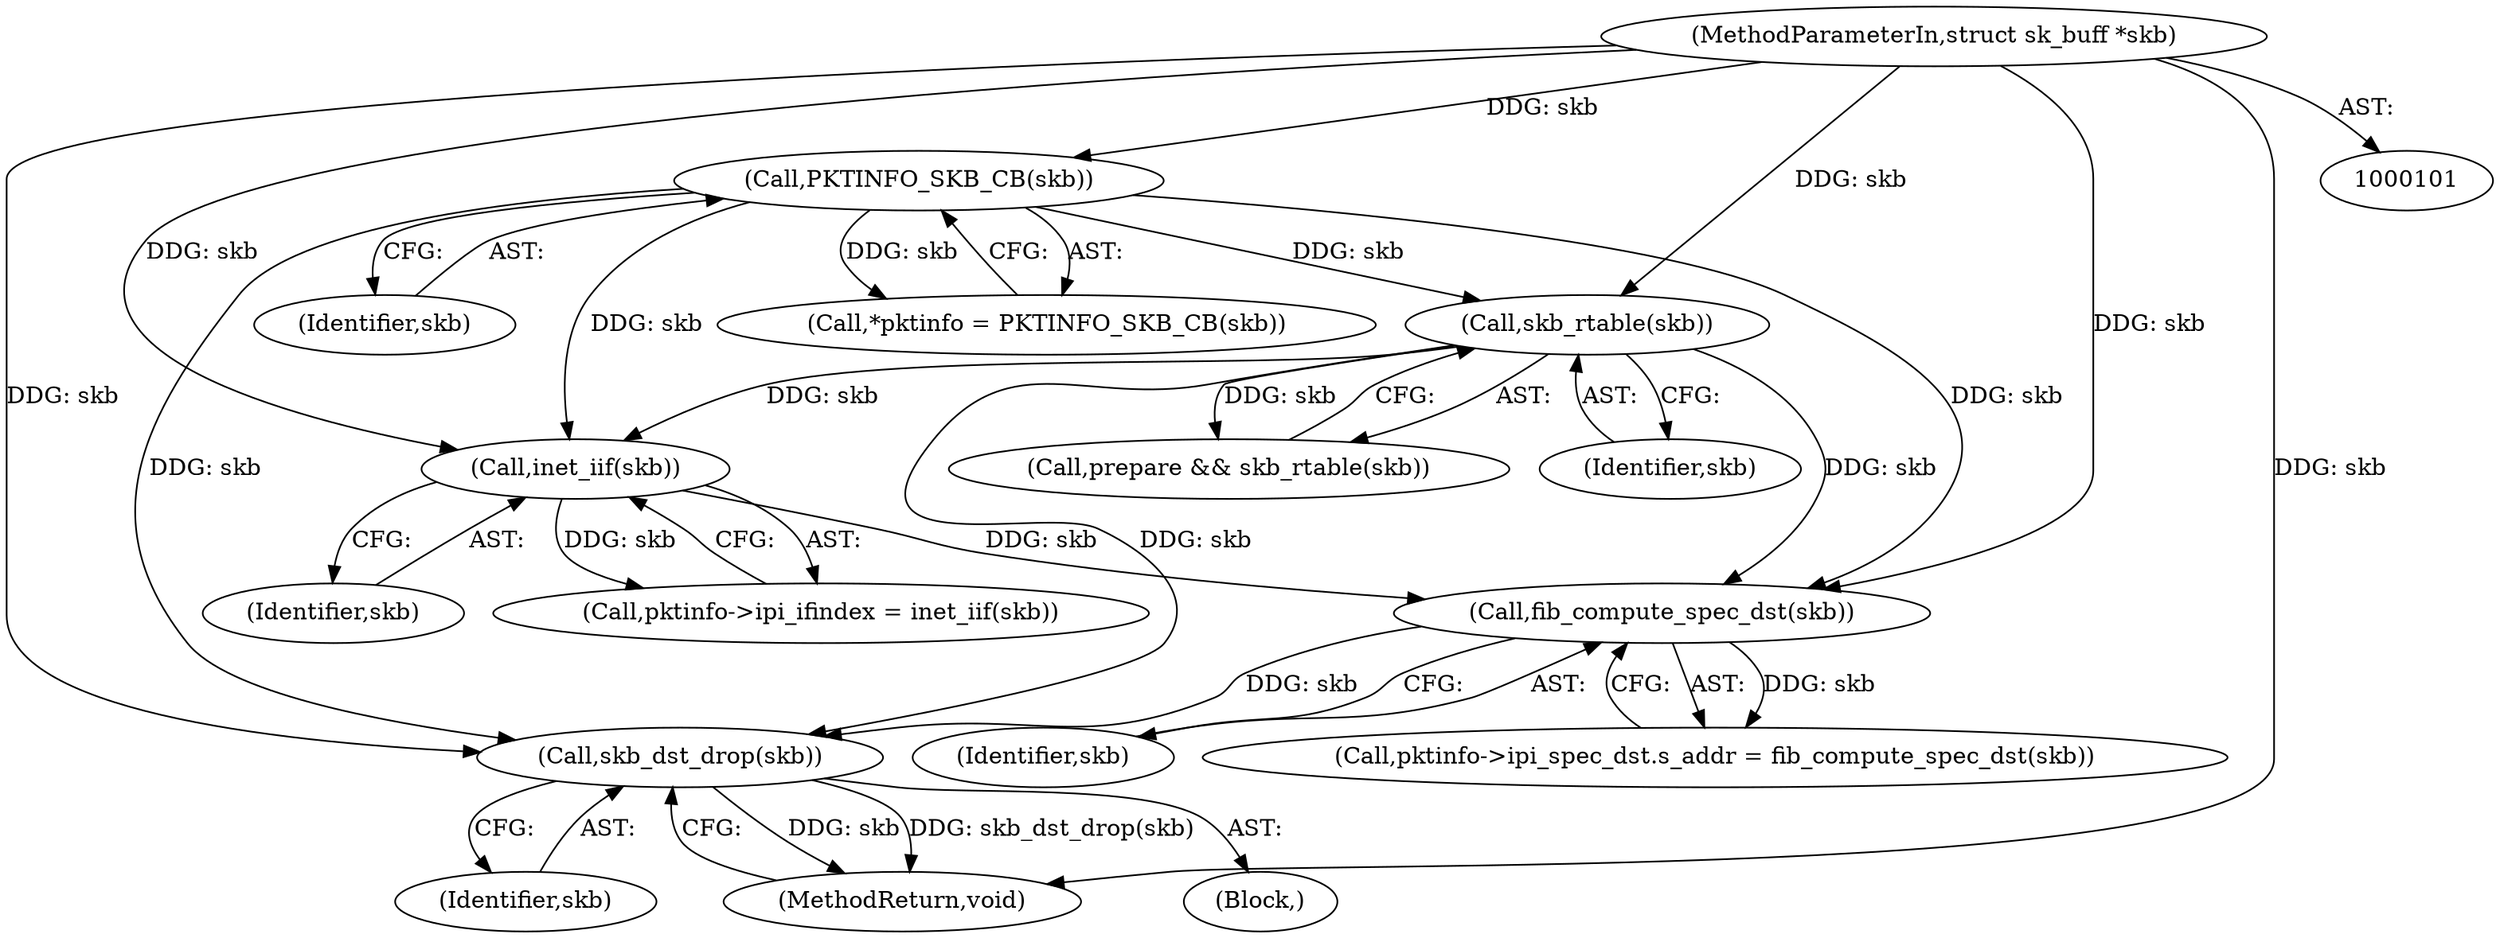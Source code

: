 digraph "1_linux_34b2cef20f19c87999fff3da4071e66937db9644@del" {
"1000162" [label="(Call,skb_dst_drop(skb))"];
"1000125" [label="(Call,skb_rtable(skb))"];
"1000108" [label="(Call,PKTINFO_SKB_CB(skb))"];
"1000103" [label="(MethodParameterIn,struct sk_buff *skb)"];
"1000146" [label="(Call,fib_compute_spec_dst(skb))"];
"1000138" [label="(Call,inet_iif(skb))"];
"1000139" [label="(Identifier,skb)"];
"1000125" [label="(Call,skb_rtable(skb))"];
"1000146" [label="(Call,fib_compute_spec_dst(skb))"];
"1000106" [label="(Call,*pktinfo = PKTINFO_SKB_CB(skb))"];
"1000104" [label="(Block,)"];
"1000134" [label="(Call,pktinfo->ipi_ifindex = inet_iif(skb))"];
"1000164" [label="(MethodReturn,void)"];
"1000163" [label="(Identifier,skb)"];
"1000123" [label="(Call,prepare && skb_rtable(skb))"];
"1000162" [label="(Call,skb_dst_drop(skb))"];
"1000103" [label="(MethodParameterIn,struct sk_buff *skb)"];
"1000109" [label="(Identifier,skb)"];
"1000140" [label="(Call,pktinfo->ipi_spec_dst.s_addr = fib_compute_spec_dst(skb))"];
"1000138" [label="(Call,inet_iif(skb))"];
"1000126" [label="(Identifier,skb)"];
"1000147" [label="(Identifier,skb)"];
"1000108" [label="(Call,PKTINFO_SKB_CB(skb))"];
"1000162" -> "1000104"  [label="AST: "];
"1000162" -> "1000163"  [label="CFG: "];
"1000163" -> "1000162"  [label="AST: "];
"1000164" -> "1000162"  [label="CFG: "];
"1000162" -> "1000164"  [label="DDG: skb"];
"1000162" -> "1000164"  [label="DDG: skb_dst_drop(skb)"];
"1000125" -> "1000162"  [label="DDG: skb"];
"1000146" -> "1000162"  [label="DDG: skb"];
"1000108" -> "1000162"  [label="DDG: skb"];
"1000103" -> "1000162"  [label="DDG: skb"];
"1000125" -> "1000123"  [label="AST: "];
"1000125" -> "1000126"  [label="CFG: "];
"1000126" -> "1000125"  [label="AST: "];
"1000123" -> "1000125"  [label="CFG: "];
"1000125" -> "1000123"  [label="DDG: skb"];
"1000108" -> "1000125"  [label="DDG: skb"];
"1000103" -> "1000125"  [label="DDG: skb"];
"1000125" -> "1000138"  [label="DDG: skb"];
"1000125" -> "1000146"  [label="DDG: skb"];
"1000108" -> "1000106"  [label="AST: "];
"1000108" -> "1000109"  [label="CFG: "];
"1000109" -> "1000108"  [label="AST: "];
"1000106" -> "1000108"  [label="CFG: "];
"1000108" -> "1000106"  [label="DDG: skb"];
"1000103" -> "1000108"  [label="DDG: skb"];
"1000108" -> "1000138"  [label="DDG: skb"];
"1000108" -> "1000146"  [label="DDG: skb"];
"1000103" -> "1000101"  [label="AST: "];
"1000103" -> "1000164"  [label="DDG: skb"];
"1000103" -> "1000138"  [label="DDG: skb"];
"1000103" -> "1000146"  [label="DDG: skb"];
"1000146" -> "1000140"  [label="AST: "];
"1000146" -> "1000147"  [label="CFG: "];
"1000147" -> "1000146"  [label="AST: "];
"1000140" -> "1000146"  [label="CFG: "];
"1000146" -> "1000140"  [label="DDG: skb"];
"1000138" -> "1000146"  [label="DDG: skb"];
"1000138" -> "1000134"  [label="AST: "];
"1000138" -> "1000139"  [label="CFG: "];
"1000139" -> "1000138"  [label="AST: "];
"1000134" -> "1000138"  [label="CFG: "];
"1000138" -> "1000134"  [label="DDG: skb"];
}
